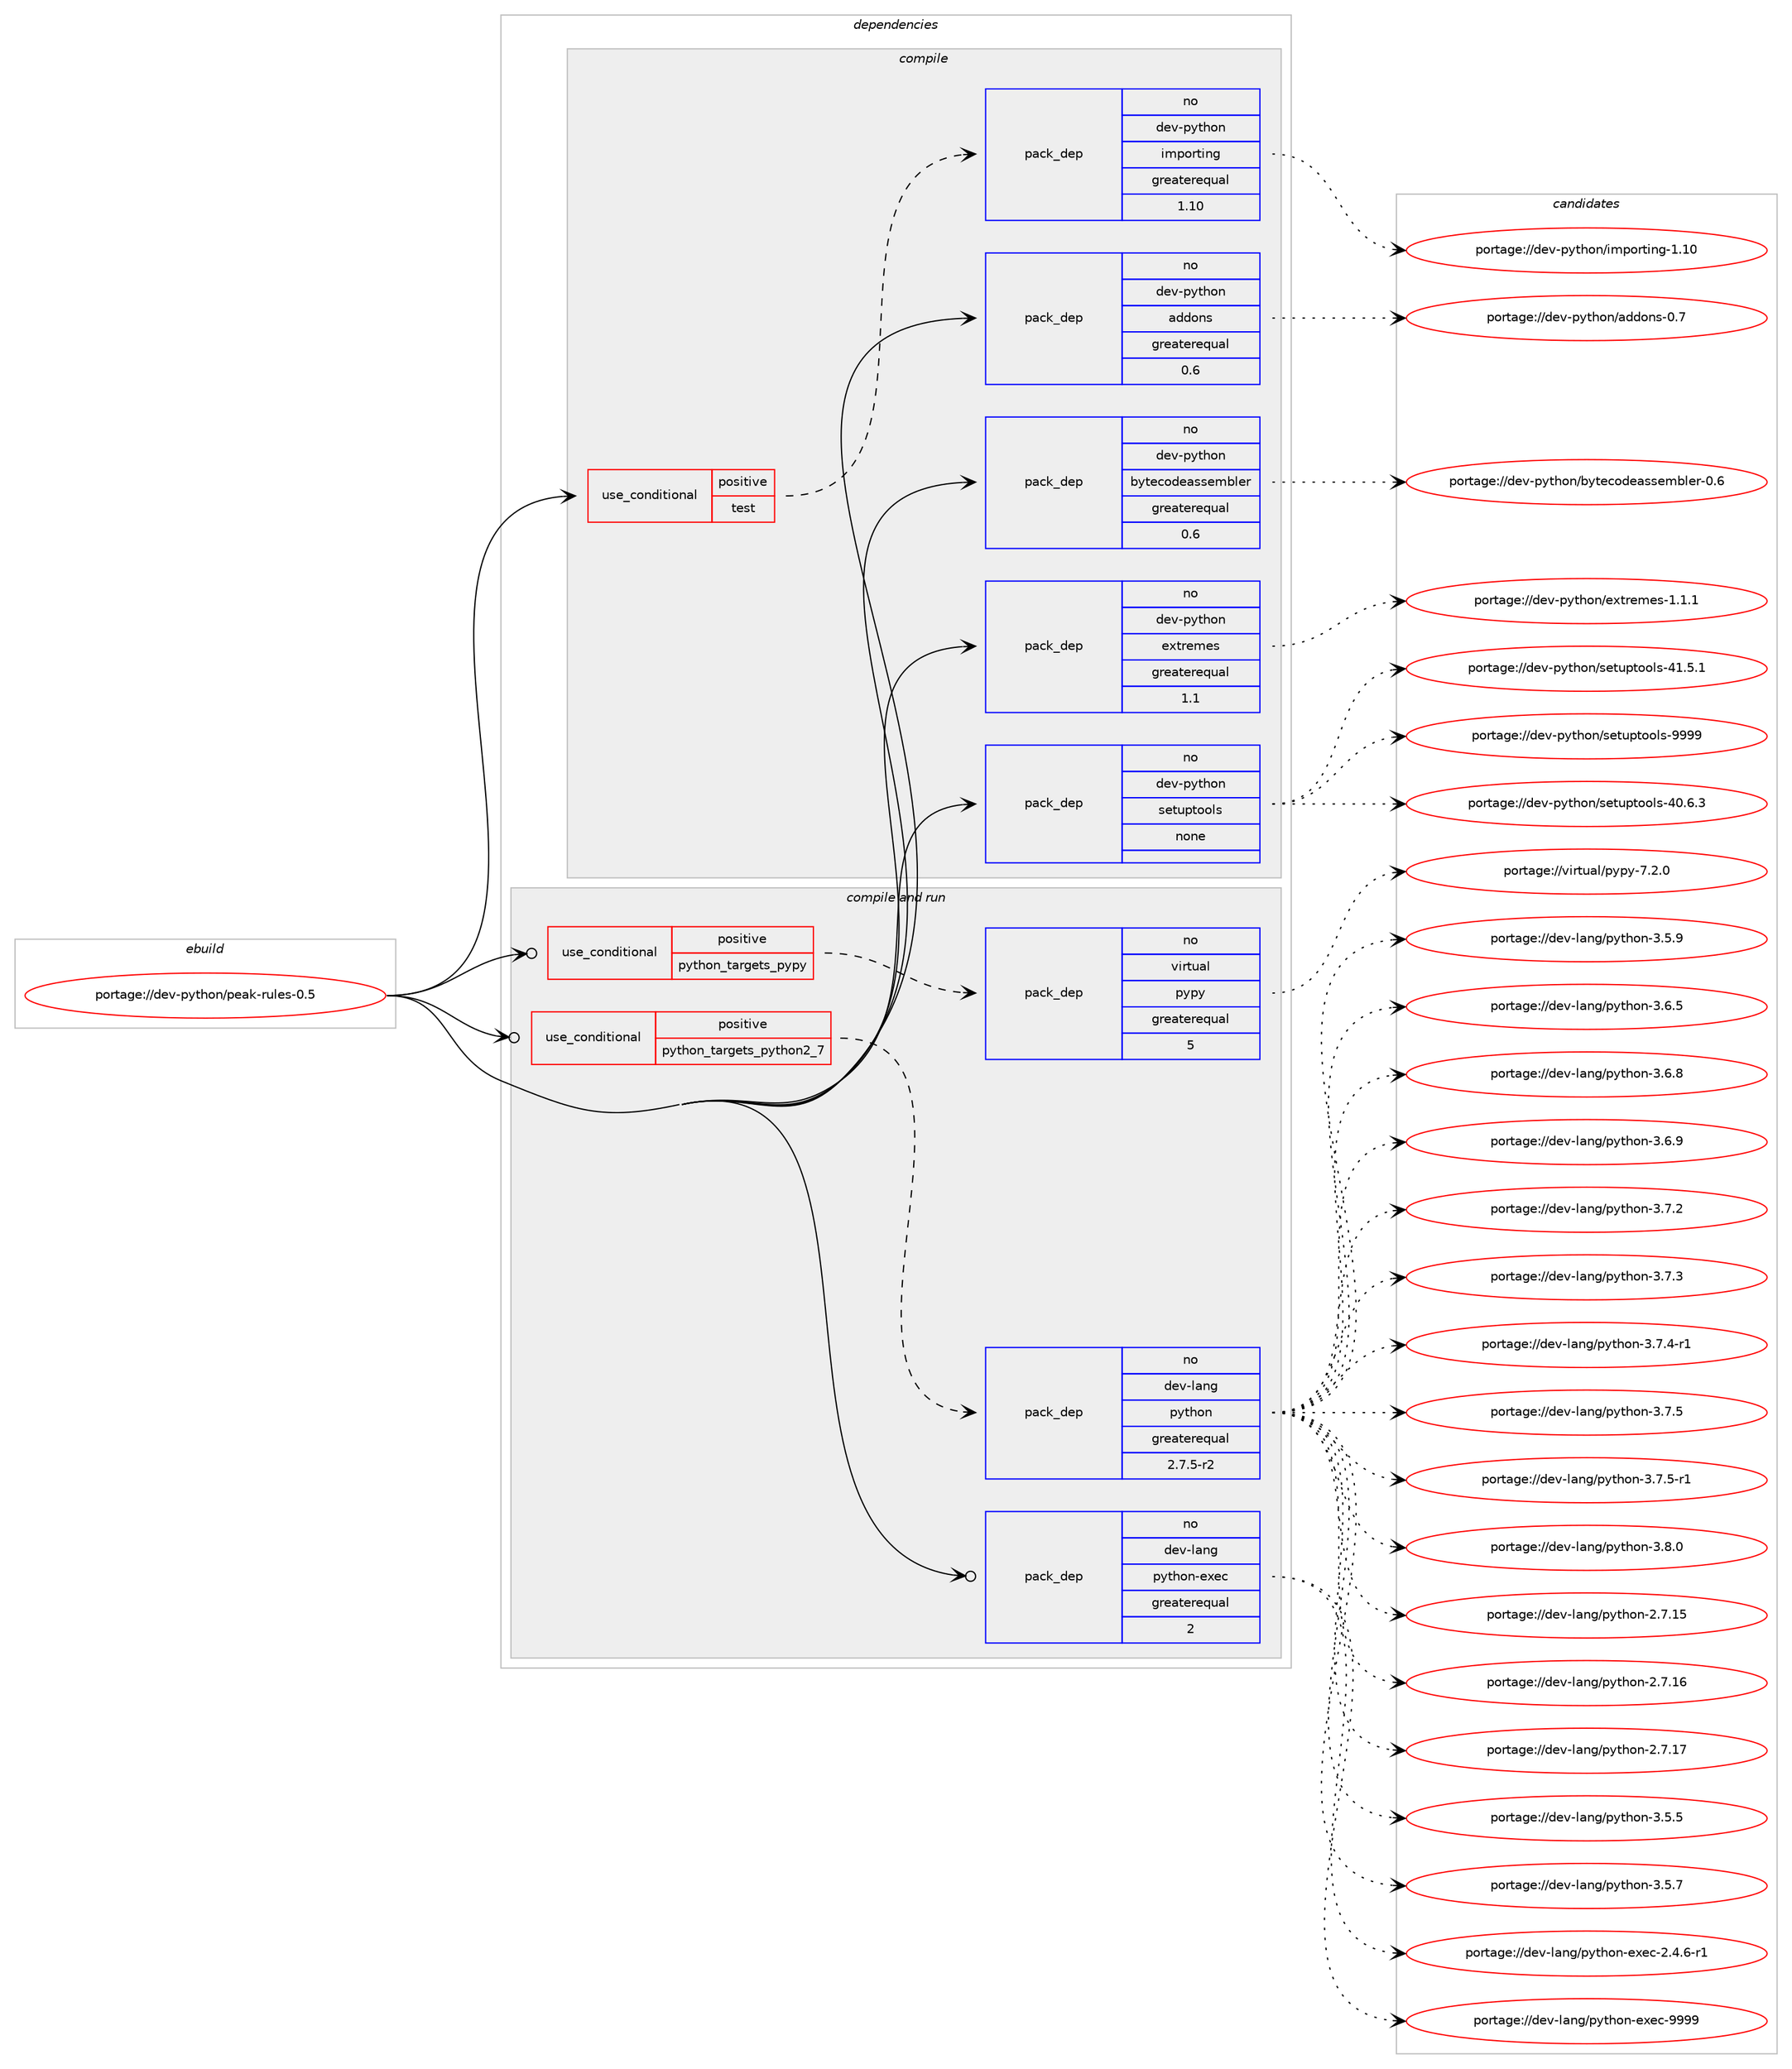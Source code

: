 digraph prolog {

# *************
# Graph options
# *************

newrank=true;
concentrate=true;
compound=true;
graph [rankdir=LR,fontname=Helvetica,fontsize=10,ranksep=1.5];#, ranksep=2.5, nodesep=0.2];
edge  [arrowhead=vee];
node  [fontname=Helvetica,fontsize=10];

# **********
# The ebuild
# **********

subgraph cluster_leftcol {
color=gray;
rank=same;
label=<<i>ebuild</i>>;
id [label="portage://dev-python/peak-rules-0.5", color=red, width=4, href="../dev-python/peak-rules-0.5.svg"];
}

# ****************
# The dependencies
# ****************

subgraph cluster_midcol {
color=gray;
label=<<i>dependencies</i>>;
subgraph cluster_compile {
fillcolor="#eeeeee";
style=filled;
label=<<i>compile</i>>;
subgraph cond33594 {
dependency156354 [label=<<TABLE BORDER="0" CELLBORDER="1" CELLSPACING="0" CELLPADDING="4"><TR><TD ROWSPAN="3" CELLPADDING="10">use_conditional</TD></TR><TR><TD>positive</TD></TR><TR><TD>test</TD></TR></TABLE>>, shape=none, color=red];
subgraph pack119399 {
dependency156355 [label=<<TABLE BORDER="0" CELLBORDER="1" CELLSPACING="0" CELLPADDING="4" WIDTH="220"><TR><TD ROWSPAN="6" CELLPADDING="30">pack_dep</TD></TR><TR><TD WIDTH="110">no</TD></TR><TR><TD>dev-python</TD></TR><TR><TD>importing</TD></TR><TR><TD>greaterequal</TD></TR><TR><TD>1.10</TD></TR></TABLE>>, shape=none, color=blue];
}
dependency156354:e -> dependency156355:w [weight=20,style="dashed",arrowhead="vee"];
}
id:e -> dependency156354:w [weight=20,style="solid",arrowhead="vee"];
subgraph pack119400 {
dependency156356 [label=<<TABLE BORDER="0" CELLBORDER="1" CELLSPACING="0" CELLPADDING="4" WIDTH="220"><TR><TD ROWSPAN="6" CELLPADDING="30">pack_dep</TD></TR><TR><TD WIDTH="110">no</TD></TR><TR><TD>dev-python</TD></TR><TR><TD>addons</TD></TR><TR><TD>greaterequal</TD></TR><TR><TD>0.6</TD></TR></TABLE>>, shape=none, color=blue];
}
id:e -> dependency156356:w [weight=20,style="solid",arrowhead="vee"];
subgraph pack119401 {
dependency156357 [label=<<TABLE BORDER="0" CELLBORDER="1" CELLSPACING="0" CELLPADDING="4" WIDTH="220"><TR><TD ROWSPAN="6" CELLPADDING="30">pack_dep</TD></TR><TR><TD WIDTH="110">no</TD></TR><TR><TD>dev-python</TD></TR><TR><TD>bytecodeassembler</TD></TR><TR><TD>greaterequal</TD></TR><TR><TD>0.6</TD></TR></TABLE>>, shape=none, color=blue];
}
id:e -> dependency156357:w [weight=20,style="solid",arrowhead="vee"];
subgraph pack119402 {
dependency156358 [label=<<TABLE BORDER="0" CELLBORDER="1" CELLSPACING="0" CELLPADDING="4" WIDTH="220"><TR><TD ROWSPAN="6" CELLPADDING="30">pack_dep</TD></TR><TR><TD WIDTH="110">no</TD></TR><TR><TD>dev-python</TD></TR><TR><TD>extremes</TD></TR><TR><TD>greaterequal</TD></TR><TR><TD>1.1</TD></TR></TABLE>>, shape=none, color=blue];
}
id:e -> dependency156358:w [weight=20,style="solid",arrowhead="vee"];
subgraph pack119403 {
dependency156359 [label=<<TABLE BORDER="0" CELLBORDER="1" CELLSPACING="0" CELLPADDING="4" WIDTH="220"><TR><TD ROWSPAN="6" CELLPADDING="30">pack_dep</TD></TR><TR><TD WIDTH="110">no</TD></TR><TR><TD>dev-python</TD></TR><TR><TD>setuptools</TD></TR><TR><TD>none</TD></TR><TR><TD></TD></TR></TABLE>>, shape=none, color=blue];
}
id:e -> dependency156359:w [weight=20,style="solid",arrowhead="vee"];
}
subgraph cluster_compileandrun {
fillcolor="#eeeeee";
style=filled;
label=<<i>compile and run</i>>;
subgraph cond33595 {
dependency156360 [label=<<TABLE BORDER="0" CELLBORDER="1" CELLSPACING="0" CELLPADDING="4"><TR><TD ROWSPAN="3" CELLPADDING="10">use_conditional</TD></TR><TR><TD>positive</TD></TR><TR><TD>python_targets_pypy</TD></TR></TABLE>>, shape=none, color=red];
subgraph pack119404 {
dependency156361 [label=<<TABLE BORDER="0" CELLBORDER="1" CELLSPACING="0" CELLPADDING="4" WIDTH="220"><TR><TD ROWSPAN="6" CELLPADDING="30">pack_dep</TD></TR><TR><TD WIDTH="110">no</TD></TR><TR><TD>virtual</TD></TR><TR><TD>pypy</TD></TR><TR><TD>greaterequal</TD></TR><TR><TD>5</TD></TR></TABLE>>, shape=none, color=blue];
}
dependency156360:e -> dependency156361:w [weight=20,style="dashed",arrowhead="vee"];
}
id:e -> dependency156360:w [weight=20,style="solid",arrowhead="odotvee"];
subgraph cond33596 {
dependency156362 [label=<<TABLE BORDER="0" CELLBORDER="1" CELLSPACING="0" CELLPADDING="4"><TR><TD ROWSPAN="3" CELLPADDING="10">use_conditional</TD></TR><TR><TD>positive</TD></TR><TR><TD>python_targets_python2_7</TD></TR></TABLE>>, shape=none, color=red];
subgraph pack119405 {
dependency156363 [label=<<TABLE BORDER="0" CELLBORDER="1" CELLSPACING="0" CELLPADDING="4" WIDTH="220"><TR><TD ROWSPAN="6" CELLPADDING="30">pack_dep</TD></TR><TR><TD WIDTH="110">no</TD></TR><TR><TD>dev-lang</TD></TR><TR><TD>python</TD></TR><TR><TD>greaterequal</TD></TR><TR><TD>2.7.5-r2</TD></TR></TABLE>>, shape=none, color=blue];
}
dependency156362:e -> dependency156363:w [weight=20,style="dashed",arrowhead="vee"];
}
id:e -> dependency156362:w [weight=20,style="solid",arrowhead="odotvee"];
subgraph pack119406 {
dependency156364 [label=<<TABLE BORDER="0" CELLBORDER="1" CELLSPACING="0" CELLPADDING="4" WIDTH="220"><TR><TD ROWSPAN="6" CELLPADDING="30">pack_dep</TD></TR><TR><TD WIDTH="110">no</TD></TR><TR><TD>dev-lang</TD></TR><TR><TD>python-exec</TD></TR><TR><TD>greaterequal</TD></TR><TR><TD>2</TD></TR></TABLE>>, shape=none, color=blue];
}
id:e -> dependency156364:w [weight=20,style="solid",arrowhead="odotvee"];
}
subgraph cluster_run {
fillcolor="#eeeeee";
style=filled;
label=<<i>run</i>>;
}
}

# **************
# The candidates
# **************

subgraph cluster_choices {
rank=same;
color=gray;
label=<<i>candidates</i>>;

subgraph choice119399 {
color=black;
nodesep=1;
choiceportage10010111845112121116104111110471051091121111141161051101034549464948 [label="portage://dev-python/importing-1.10", color=red, width=4,href="../dev-python/importing-1.10.svg"];
dependency156355:e -> choiceportage10010111845112121116104111110471051091121111141161051101034549464948:w [style=dotted,weight="100"];
}
subgraph choice119400 {
color=black;
nodesep=1;
choiceportage10010111845112121116104111110479710010011111011545484655 [label="portage://dev-python/addons-0.7", color=red, width=4,href="../dev-python/addons-0.7.svg"];
dependency156356:e -> choiceportage10010111845112121116104111110479710010011111011545484655:w [style=dotted,weight="100"];
}
subgraph choice119401 {
color=black;
nodesep=1;
choiceportage10010111845112121116104111110479812111610199111100101971151151011099810810111445484654 [label="portage://dev-python/bytecodeassembler-0.6", color=red, width=4,href="../dev-python/bytecodeassembler-0.6.svg"];
dependency156357:e -> choiceportage10010111845112121116104111110479812111610199111100101971151151011099810810111445484654:w [style=dotted,weight="100"];
}
subgraph choice119402 {
color=black;
nodesep=1;
choiceportage1001011184511212111610411111047101120116114101109101115454946494649 [label="portage://dev-python/extremes-1.1.1", color=red, width=4,href="../dev-python/extremes-1.1.1.svg"];
dependency156358:e -> choiceportage1001011184511212111610411111047101120116114101109101115454946494649:w [style=dotted,weight="100"];
}
subgraph choice119403 {
color=black;
nodesep=1;
choiceportage100101118451121211161041111104711510111611711211611111110811545524846544651 [label="portage://dev-python/setuptools-40.6.3", color=red, width=4,href="../dev-python/setuptools-40.6.3.svg"];
choiceportage100101118451121211161041111104711510111611711211611111110811545524946534649 [label="portage://dev-python/setuptools-41.5.1", color=red, width=4,href="../dev-python/setuptools-41.5.1.svg"];
choiceportage10010111845112121116104111110471151011161171121161111111081154557575757 [label="portage://dev-python/setuptools-9999", color=red, width=4,href="../dev-python/setuptools-9999.svg"];
dependency156359:e -> choiceportage100101118451121211161041111104711510111611711211611111110811545524846544651:w [style=dotted,weight="100"];
dependency156359:e -> choiceportage100101118451121211161041111104711510111611711211611111110811545524946534649:w [style=dotted,weight="100"];
dependency156359:e -> choiceportage10010111845112121116104111110471151011161171121161111111081154557575757:w [style=dotted,weight="100"];
}
subgraph choice119404 {
color=black;
nodesep=1;
choiceportage1181051141161179710847112121112121455546504648 [label="portage://virtual/pypy-7.2.0", color=red, width=4,href="../virtual/pypy-7.2.0.svg"];
dependency156361:e -> choiceportage1181051141161179710847112121112121455546504648:w [style=dotted,weight="100"];
}
subgraph choice119405 {
color=black;
nodesep=1;
choiceportage10010111845108971101034711212111610411111045504655464953 [label="portage://dev-lang/python-2.7.15", color=red, width=4,href="../dev-lang/python-2.7.15.svg"];
choiceportage10010111845108971101034711212111610411111045504655464954 [label="portage://dev-lang/python-2.7.16", color=red, width=4,href="../dev-lang/python-2.7.16.svg"];
choiceportage10010111845108971101034711212111610411111045504655464955 [label="portage://dev-lang/python-2.7.17", color=red, width=4,href="../dev-lang/python-2.7.17.svg"];
choiceportage100101118451089711010347112121116104111110455146534653 [label="portage://dev-lang/python-3.5.5", color=red, width=4,href="../dev-lang/python-3.5.5.svg"];
choiceportage100101118451089711010347112121116104111110455146534655 [label="portage://dev-lang/python-3.5.7", color=red, width=4,href="../dev-lang/python-3.5.7.svg"];
choiceportage100101118451089711010347112121116104111110455146534657 [label="portage://dev-lang/python-3.5.9", color=red, width=4,href="../dev-lang/python-3.5.9.svg"];
choiceportage100101118451089711010347112121116104111110455146544653 [label="portage://dev-lang/python-3.6.5", color=red, width=4,href="../dev-lang/python-3.6.5.svg"];
choiceportage100101118451089711010347112121116104111110455146544656 [label="portage://dev-lang/python-3.6.8", color=red, width=4,href="../dev-lang/python-3.6.8.svg"];
choiceportage100101118451089711010347112121116104111110455146544657 [label="portage://dev-lang/python-3.6.9", color=red, width=4,href="../dev-lang/python-3.6.9.svg"];
choiceportage100101118451089711010347112121116104111110455146554650 [label="portage://dev-lang/python-3.7.2", color=red, width=4,href="../dev-lang/python-3.7.2.svg"];
choiceportage100101118451089711010347112121116104111110455146554651 [label="portage://dev-lang/python-3.7.3", color=red, width=4,href="../dev-lang/python-3.7.3.svg"];
choiceportage1001011184510897110103471121211161041111104551465546524511449 [label="portage://dev-lang/python-3.7.4-r1", color=red, width=4,href="../dev-lang/python-3.7.4-r1.svg"];
choiceportage100101118451089711010347112121116104111110455146554653 [label="portage://dev-lang/python-3.7.5", color=red, width=4,href="../dev-lang/python-3.7.5.svg"];
choiceportage1001011184510897110103471121211161041111104551465546534511449 [label="portage://dev-lang/python-3.7.5-r1", color=red, width=4,href="../dev-lang/python-3.7.5-r1.svg"];
choiceportage100101118451089711010347112121116104111110455146564648 [label="portage://dev-lang/python-3.8.0", color=red, width=4,href="../dev-lang/python-3.8.0.svg"];
dependency156363:e -> choiceportage10010111845108971101034711212111610411111045504655464953:w [style=dotted,weight="100"];
dependency156363:e -> choiceportage10010111845108971101034711212111610411111045504655464954:w [style=dotted,weight="100"];
dependency156363:e -> choiceportage10010111845108971101034711212111610411111045504655464955:w [style=dotted,weight="100"];
dependency156363:e -> choiceportage100101118451089711010347112121116104111110455146534653:w [style=dotted,weight="100"];
dependency156363:e -> choiceportage100101118451089711010347112121116104111110455146534655:w [style=dotted,weight="100"];
dependency156363:e -> choiceportage100101118451089711010347112121116104111110455146534657:w [style=dotted,weight="100"];
dependency156363:e -> choiceportage100101118451089711010347112121116104111110455146544653:w [style=dotted,weight="100"];
dependency156363:e -> choiceportage100101118451089711010347112121116104111110455146544656:w [style=dotted,weight="100"];
dependency156363:e -> choiceportage100101118451089711010347112121116104111110455146544657:w [style=dotted,weight="100"];
dependency156363:e -> choiceportage100101118451089711010347112121116104111110455146554650:w [style=dotted,weight="100"];
dependency156363:e -> choiceportage100101118451089711010347112121116104111110455146554651:w [style=dotted,weight="100"];
dependency156363:e -> choiceportage1001011184510897110103471121211161041111104551465546524511449:w [style=dotted,weight="100"];
dependency156363:e -> choiceportage100101118451089711010347112121116104111110455146554653:w [style=dotted,weight="100"];
dependency156363:e -> choiceportage1001011184510897110103471121211161041111104551465546534511449:w [style=dotted,weight="100"];
dependency156363:e -> choiceportage100101118451089711010347112121116104111110455146564648:w [style=dotted,weight="100"];
}
subgraph choice119406 {
color=black;
nodesep=1;
choiceportage10010111845108971101034711212111610411111045101120101994550465246544511449 [label="portage://dev-lang/python-exec-2.4.6-r1", color=red, width=4,href="../dev-lang/python-exec-2.4.6-r1.svg"];
choiceportage10010111845108971101034711212111610411111045101120101994557575757 [label="portage://dev-lang/python-exec-9999", color=red, width=4,href="../dev-lang/python-exec-9999.svg"];
dependency156364:e -> choiceportage10010111845108971101034711212111610411111045101120101994550465246544511449:w [style=dotted,weight="100"];
dependency156364:e -> choiceportage10010111845108971101034711212111610411111045101120101994557575757:w [style=dotted,weight="100"];
}
}

}
